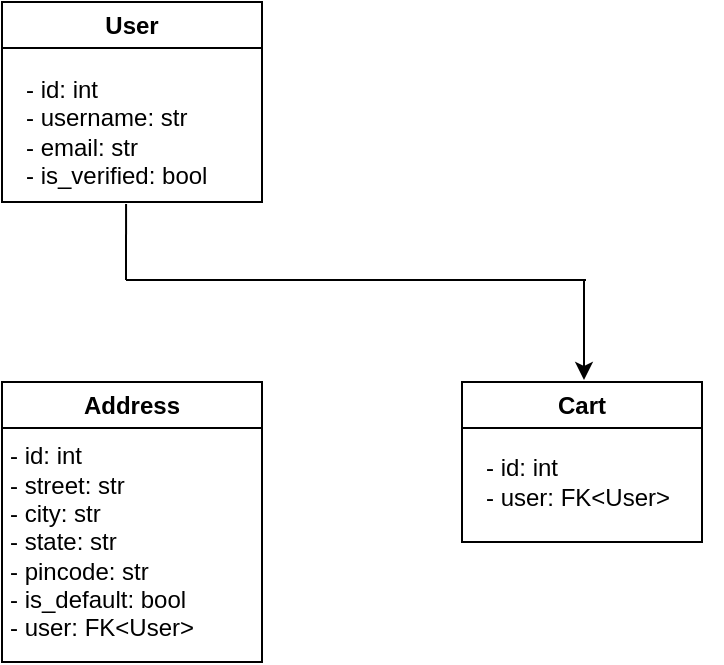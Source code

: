 <mxfile version="26.2.14">
  <diagram name="Page-1" id="PXIw3RquRu3cSIpvhWi3">
    <mxGraphModel dx="1034" dy="536" grid="1" gridSize="10" guides="1" tooltips="1" connect="1" arrows="1" fold="1" page="1" pageScale="1" pageWidth="850" pageHeight="1100" math="0" shadow="0">
      <root>
        <mxCell id="0" />
        <mxCell id="1" parent="0" />
        <mxCell id="Akx1WM13JKXArrnDoVVp-2" value="User" style="swimlane;whiteSpace=wrap;html=1;startSize=23;" vertex="1" parent="1">
          <mxGeometry x="40" y="40" width="130" height="100" as="geometry" />
        </mxCell>
        <mxCell id="Akx1WM13JKXArrnDoVVp-5" value="&lt;div&gt;- id: int&amp;nbsp; &amp;nbsp; &amp;nbsp; &amp;nbsp; &amp;nbsp;&amp;nbsp;&lt;/div&gt;&lt;div&gt;- username: str&lt;/div&gt;&lt;div&gt;- email: str&lt;/div&gt;&lt;div&gt;- is_verified: bool&lt;/div&gt;" style="text;html=1;align=left;verticalAlign=middle;resizable=0;points=[];autosize=1;strokeColor=none;fillColor=none;" vertex="1" parent="Akx1WM13JKXArrnDoVVp-2">
          <mxGeometry x="10" y="30" width="110" height="70" as="geometry" />
        </mxCell>
        <mxCell id="Akx1WM13JKXArrnDoVVp-6" value="Address" style="swimlane;whiteSpace=wrap;html=1;startSize=23;" vertex="1" parent="1">
          <mxGeometry x="40" y="230" width="130" height="140" as="geometry" />
        </mxCell>
        <mxCell id="Akx1WM13JKXArrnDoVVp-7" value="&lt;div&gt;- id: int&lt;/div&gt;&lt;div&gt;- street: str&lt;/div&gt;&lt;div&gt;- city: str&lt;/div&gt;&lt;div&gt;- state: str&lt;/div&gt;&lt;div&gt;- pincode: str&lt;/div&gt;&lt;div&gt;- is_default: bool&lt;/div&gt;&lt;div&gt;- user: FK&amp;lt;User&amp;gt;&lt;/div&gt;" style="text;html=1;align=left;verticalAlign=middle;resizable=0;points=[];autosize=1;strokeColor=none;fillColor=none;" vertex="1" parent="Akx1WM13JKXArrnDoVVp-6">
          <mxGeometry x="2" y="25" width="120" height="110" as="geometry" />
        </mxCell>
        <mxCell id="Akx1WM13JKXArrnDoVVp-8" value="Cart" style="swimlane;whiteSpace=wrap;html=1;" vertex="1" parent="1">
          <mxGeometry x="270" y="230" width="120" height="80" as="geometry" />
        </mxCell>
        <mxCell id="Akx1WM13JKXArrnDoVVp-9" value="&lt;div&gt;- id: int&lt;/div&gt;&lt;div&gt;- user: FK&amp;lt;User&amp;gt;&amp;nbsp;&lt;/div&gt;" style="text;html=1;align=left;verticalAlign=middle;resizable=0;points=[];autosize=1;strokeColor=none;fillColor=none;" vertex="1" parent="Akx1WM13JKXArrnDoVVp-8">
          <mxGeometry x="10" y="30" width="120" height="40" as="geometry" />
        </mxCell>
        <mxCell id="Akx1WM13JKXArrnDoVVp-14" value="" style="group" vertex="1" connectable="0" parent="1">
          <mxGeometry x="102" y="141.03" width="230" height="87.97" as="geometry" />
        </mxCell>
        <mxCell id="Akx1WM13JKXArrnDoVVp-11" value="" style="endArrow=none;html=1;rounded=0;entryX=0.473;entryY=1.029;entryDx=0;entryDy=0;entryPerimeter=0;" edge="1" parent="Akx1WM13JKXArrnDoVVp-14">
          <mxGeometry width="50" height="50" relative="1" as="geometry">
            <mxPoint y="37.97" as="sourcePoint" />
            <mxPoint x="0.03" as="targetPoint" />
          </mxGeometry>
        </mxCell>
        <mxCell id="Akx1WM13JKXArrnDoVVp-12" value="" style="endArrow=none;html=1;rounded=0;" edge="1" parent="Akx1WM13JKXArrnDoVVp-14">
          <mxGeometry width="50" height="50" relative="1" as="geometry">
            <mxPoint y="37.97" as="sourcePoint" />
            <mxPoint x="230" y="37.97" as="targetPoint" />
          </mxGeometry>
        </mxCell>
        <mxCell id="Akx1WM13JKXArrnDoVVp-13" value="" style="endArrow=classic;html=1;rounded=0;entryX=0.5;entryY=0;entryDx=0;entryDy=0;" edge="1" parent="Akx1WM13JKXArrnDoVVp-14">
          <mxGeometry width="50" height="50" relative="1" as="geometry">
            <mxPoint x="229" y="37.97" as="sourcePoint" />
            <mxPoint x="229" y="87.97" as="targetPoint" />
          </mxGeometry>
        </mxCell>
      </root>
    </mxGraphModel>
  </diagram>
</mxfile>
